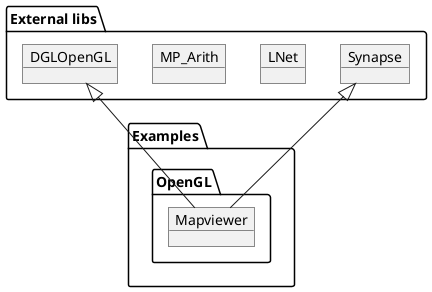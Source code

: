 'Convert to Image using: https://plantuml.com/de/
@startuml

package "Examples" {
  package "OpenGL" {
   object Mapviewer
  }
}

package "External libs" {
object Synapse
object LNet 
object MP_Arith
object DGLOpenGL
Synapse <|-- Mapviewer 
DGLOpenGL <|-- Mapviewer 
}


@enduml
